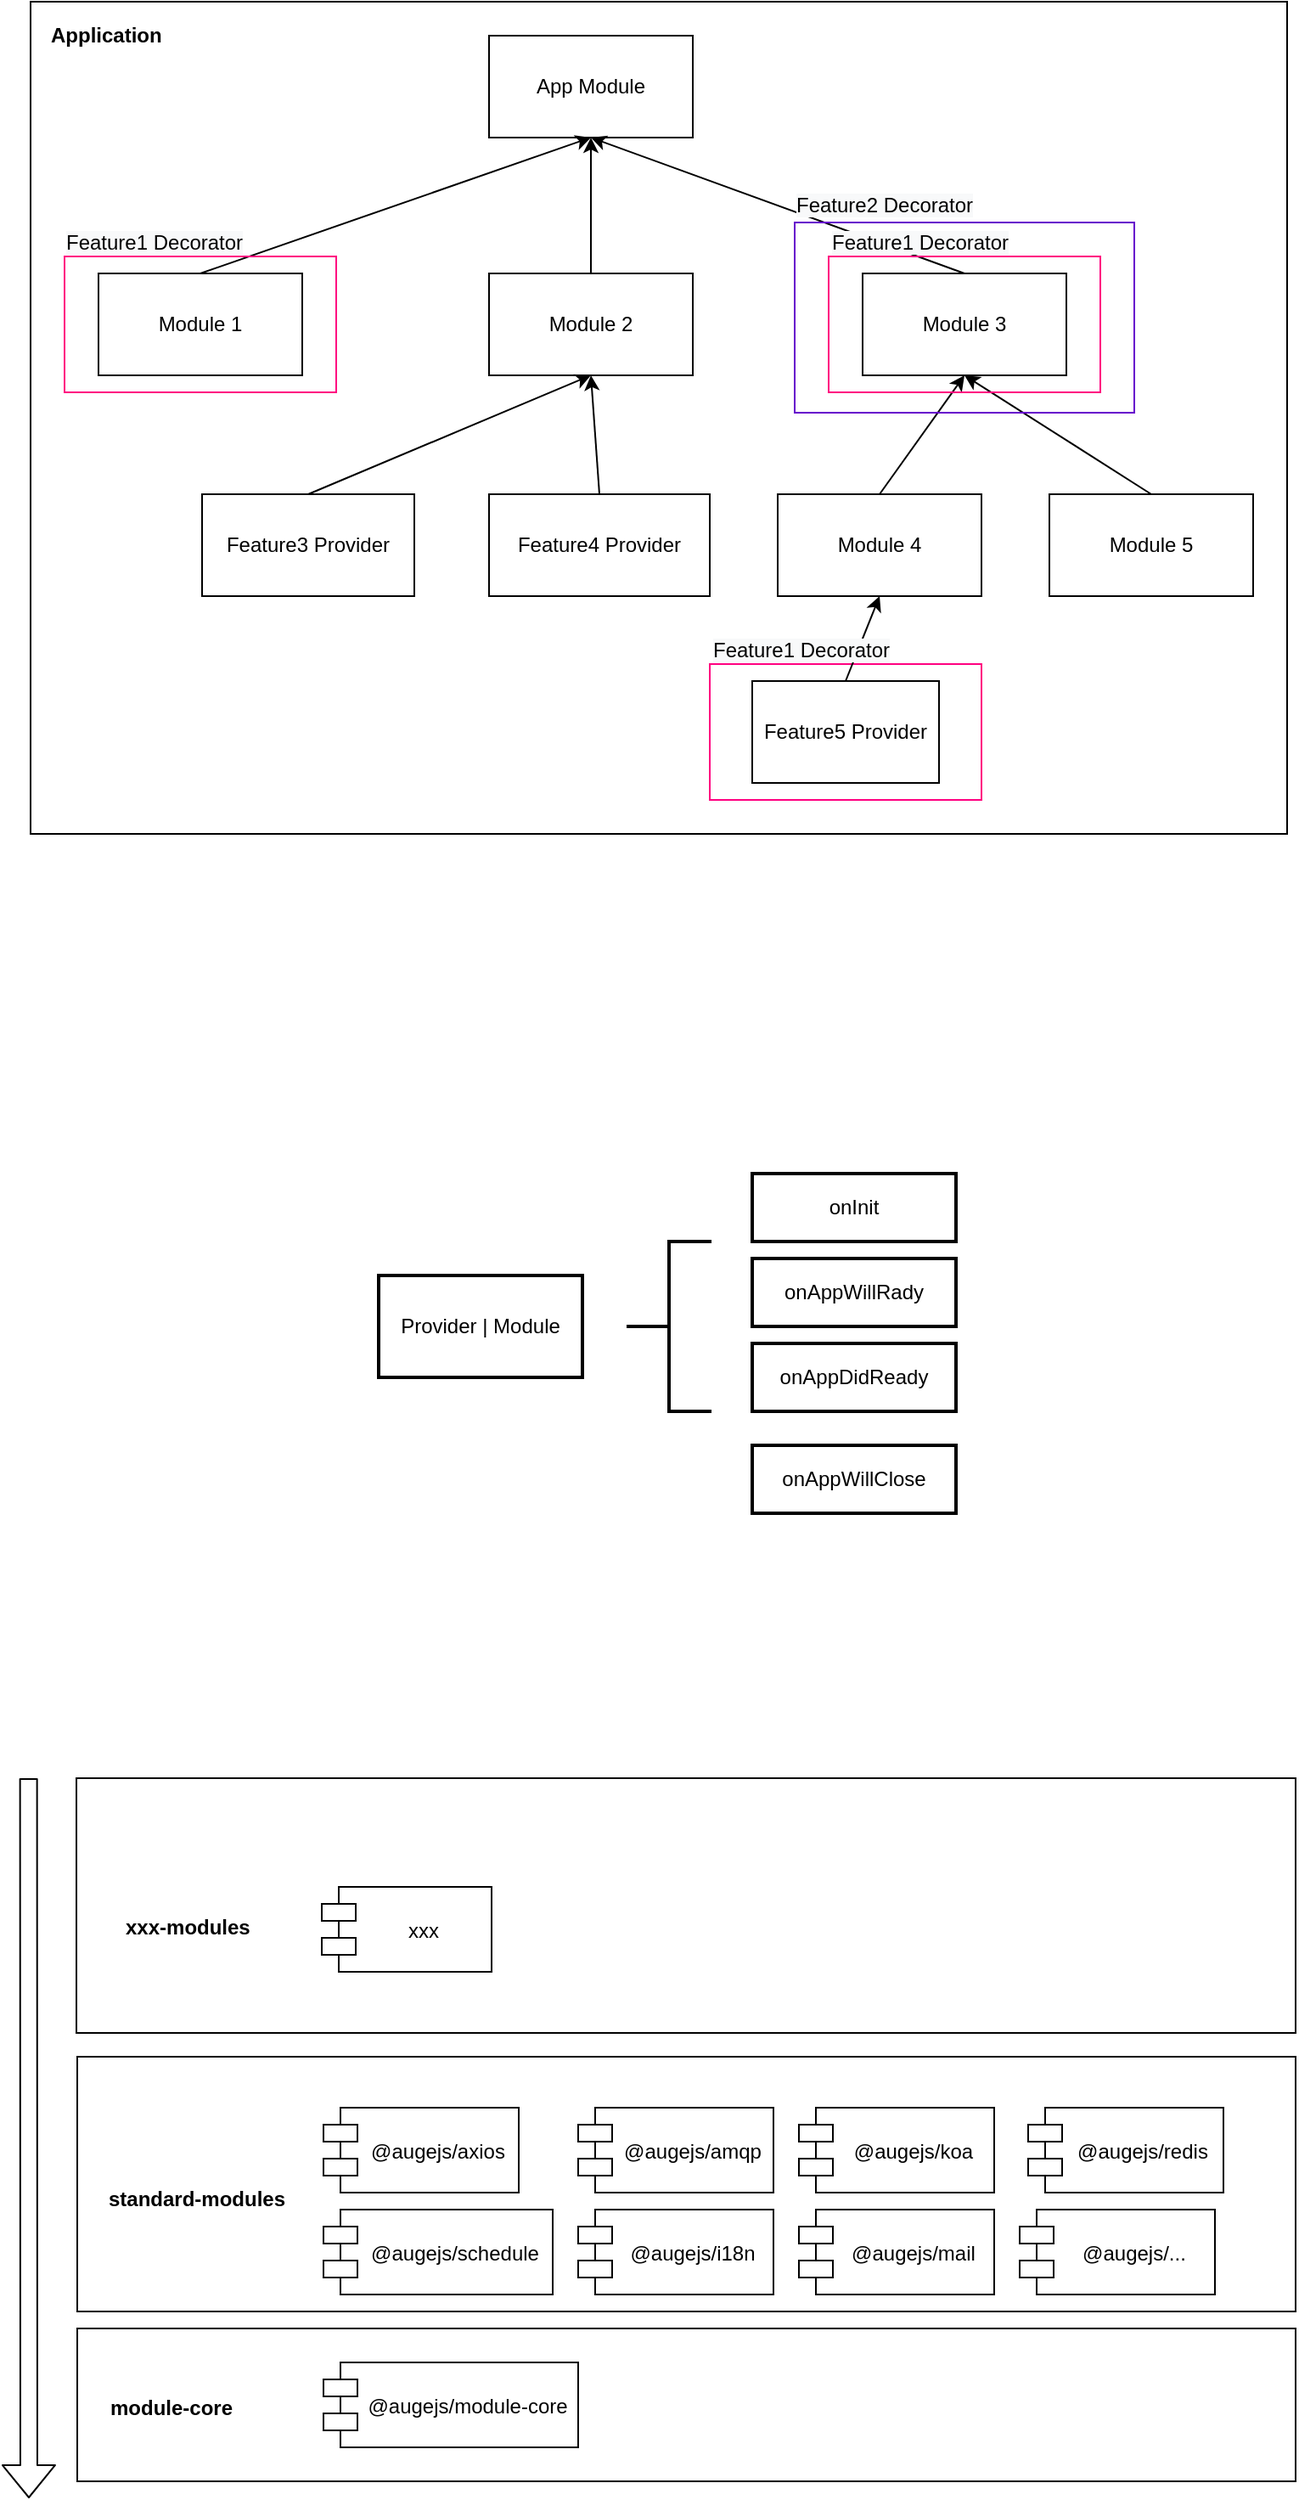<mxfile version="13.6.2" type="device"><diagram id="7VHzZBq7YUFqBkZZnn-Q" name="Page-1"><mxGraphModel dx="1052" dy="800" grid="1" gridSize="10" guides="1" tooltips="1" connect="1" arrows="1" fold="1" page="1" pageScale="1" pageWidth="850" pageHeight="1100" math="0" shadow="0"><root><mxCell id="0"/><mxCell id="1" parent="0"/><mxCell id="um6KEqlek0CSh8s4nfOe-24" value="" style="rounded=0;whiteSpace=wrap;html=1;strokeColor=#000000;strokeWidth=1;fillColor=none;" vertex="1" parent="1"><mxGeometry x="82.5" y="1420" width="717.5" height="90" as="geometry"/></mxCell><mxCell id="um6KEqlek0CSh8s4nfOe-25" value="" style="rounded=0;whiteSpace=wrap;html=1;strokeColor=#000000;strokeWidth=1;fillColor=none;" vertex="1" parent="1"><mxGeometry x="82.5" y="1260" width="717.5" height="150" as="geometry"/></mxCell><mxCell id="um6KEqlek0CSh8s4nfOe-8" value="" style="rounded=0;whiteSpace=wrap;html=1;fillColor=none;align=right;strokeColor=#FF0080;" vertex="1" parent="1"><mxGeometry x="455" y="440" width="160" height="80" as="geometry"/></mxCell><mxCell id="xJOw0-Rtze2xVcJOiwzy-46" value="" style="rounded=0;whiteSpace=wrap;html=1;fillColor=none;" parent="1" vertex="1"><mxGeometry x="55" y="50" width="740" height="490" as="geometry"/></mxCell><mxCell id="xJOw0-Rtze2xVcJOiwzy-1" value="App Module" style="rounded=0;whiteSpace=wrap;html=1;" parent="1" vertex="1"><mxGeometry x="325" y="70" width="120" height="60" as="geometry"/></mxCell><mxCell id="xJOw0-Rtze2xVcJOiwzy-12" style="edgeStyle=none;rounded=0;orthogonalLoop=1;jettySize=auto;html=1;exitX=0.5;exitY=0;exitDx=0;exitDy=0;entryX=0.5;entryY=1;entryDx=0;entryDy=0;" parent="1" source="xJOw0-Rtze2xVcJOiwzy-2" target="xJOw0-Rtze2xVcJOiwzy-1" edge="1"><mxGeometry relative="1" as="geometry"/></mxCell><mxCell id="xJOw0-Rtze2xVcJOiwzy-2" value="Module 2" style="rounded=0;whiteSpace=wrap;html=1;" parent="1" vertex="1"><mxGeometry x="325" y="210" width="120" height="60" as="geometry"/></mxCell><mxCell id="xJOw0-Rtze2xVcJOiwzy-14" style="edgeStyle=none;rounded=0;orthogonalLoop=1;jettySize=auto;html=1;exitX=0.5;exitY=0;exitDx=0;exitDy=0;entryX=0.5;entryY=1;entryDx=0;entryDy=0;" parent="1" source="xJOw0-Rtze2xVcJOiwzy-4" target="xJOw0-Rtze2xVcJOiwzy-1" edge="1"><mxGeometry relative="1" as="geometry"><mxPoint x="345" y="170" as="targetPoint"/></mxGeometry></mxCell><mxCell id="xJOw0-Rtze2xVcJOiwzy-4" value="Module 3" style="rounded=0;whiteSpace=wrap;html=1;" parent="1" vertex="1"><mxGeometry x="545" y="210" width="120" height="60" as="geometry"/></mxCell><mxCell id="xJOw0-Rtze2xVcJOiwzy-22" style="edgeStyle=none;rounded=0;orthogonalLoop=1;jettySize=auto;html=1;exitX=0.5;exitY=0;exitDx=0;exitDy=0;entryX=0.5;entryY=1;entryDx=0;entryDy=0;" parent="1" source="xJOw0-Rtze2xVcJOiwzy-21" target="xJOw0-Rtze2xVcJOiwzy-2" edge="1"><mxGeometry relative="1" as="geometry"/></mxCell><mxCell id="xJOw0-Rtze2xVcJOiwzy-21" value="Feature4 Provider" style="rounded=0;whiteSpace=wrap;html=1;" parent="1" vertex="1"><mxGeometry x="325" y="340" width="130" height="60" as="geometry"/></mxCell><mxCell id="xJOw0-Rtze2xVcJOiwzy-30" style="edgeStyle=none;rounded=0;orthogonalLoop=1;jettySize=auto;html=1;exitX=0.5;exitY=0;exitDx=0;exitDy=0;entryX=0.5;entryY=1;entryDx=0;entryDy=0;" parent="1" source="xJOw0-Rtze2xVcJOiwzy-29" target="xJOw0-Rtze2xVcJOiwzy-2" edge="1"><mxGeometry relative="1" as="geometry"/></mxCell><mxCell id="xJOw0-Rtze2xVcJOiwzy-29" value="Feature3 Provider" style="rounded=0;whiteSpace=wrap;html=1;" parent="1" vertex="1"><mxGeometry x="156" y="340" width="125" height="60" as="geometry"/></mxCell><mxCell id="xJOw0-Rtze2xVcJOiwzy-34" style="edgeStyle=none;rounded=0;orthogonalLoop=1;jettySize=auto;html=1;exitX=0.5;exitY=0;exitDx=0;exitDy=0;entryX=0.5;entryY=1;entryDx=0;entryDy=0;" parent="1" source="xJOw0-Rtze2xVcJOiwzy-33" target="xJOw0-Rtze2xVcJOiwzy-4" edge="1"><mxGeometry relative="1" as="geometry"/></mxCell><mxCell id="xJOw0-Rtze2xVcJOiwzy-33" value="Module 4" style="rounded=0;whiteSpace=wrap;html=1;" parent="1" vertex="1"><mxGeometry x="495" y="340" width="120" height="60" as="geometry"/></mxCell><mxCell id="xJOw0-Rtze2xVcJOiwzy-37" style="edgeStyle=none;rounded=0;orthogonalLoop=1;jettySize=auto;html=1;exitX=0.5;exitY=0;exitDx=0;exitDy=0;entryX=0.5;entryY=1;entryDx=0;entryDy=0;" parent="1" source="xJOw0-Rtze2xVcJOiwzy-36" target="xJOw0-Rtze2xVcJOiwzy-1" edge="1"><mxGeometry relative="1" as="geometry"/></mxCell><mxCell id="xJOw0-Rtze2xVcJOiwzy-36" value="Module 1" style="rounded=0;whiteSpace=wrap;html=1;" parent="1" vertex="1"><mxGeometry x="95" y="210" width="120" height="60" as="geometry"/></mxCell><mxCell id="xJOw0-Rtze2xVcJOiwzy-39" style="edgeStyle=none;rounded=0;orthogonalLoop=1;jettySize=auto;html=1;exitX=0.5;exitY=0;exitDx=0;exitDy=0;entryX=0.5;entryY=1;entryDx=0;entryDy=0;" parent="1" source="xJOw0-Rtze2xVcJOiwzy-38" target="xJOw0-Rtze2xVcJOiwzy-4" edge="1"><mxGeometry relative="1" as="geometry"/></mxCell><mxCell id="xJOw0-Rtze2xVcJOiwzy-38" value="Module 5" style="rounded=0;whiteSpace=wrap;html=1;" parent="1" vertex="1"><mxGeometry x="655" y="340" width="120" height="60" as="geometry"/></mxCell><mxCell id="xJOw0-Rtze2xVcJOiwzy-45" style="edgeStyle=none;rounded=0;orthogonalLoop=1;jettySize=auto;html=1;exitX=0.5;exitY=0;exitDx=0;exitDy=0;entryX=0.5;entryY=1;entryDx=0;entryDy=0;" parent="1" source="xJOw0-Rtze2xVcJOiwzy-44" target="xJOw0-Rtze2xVcJOiwzy-33" edge="1"><mxGeometry relative="1" as="geometry"/></mxCell><mxCell id="xJOw0-Rtze2xVcJOiwzy-44" value="Feature5 Provider" style="rounded=0;whiteSpace=wrap;html=1;" parent="1" vertex="1"><mxGeometry x="480" y="450" width="110" height="60" as="geometry"/></mxCell><mxCell id="xJOw0-Rtze2xVcJOiwzy-47" value="Application" style="text;html=1;strokeColor=none;fillColor=none;align=left;verticalAlign=middle;whiteSpace=wrap;rounded=0;fontStyle=1" parent="1" vertex="1"><mxGeometry x="65" y="60" width="80" height="20" as="geometry"/></mxCell><mxCell id="xJOw0-Rtze2xVcJOiwzy-48" value="Provider | Module" style="rounded=0;whiteSpace=wrap;html=1;strokeWidth=2;" parent="1" vertex="1"><mxGeometry x="260" y="800" width="120" height="60" as="geometry"/></mxCell><mxCell id="xJOw0-Rtze2xVcJOiwzy-49" value="" style="strokeWidth=2;html=1;shape=mxgraph.flowchart.annotation_2;align=left;labelPosition=right;pointerEvents=1;fillColor=none;" parent="1" vertex="1"><mxGeometry x="406" y="780" width="50" height="100" as="geometry"/></mxCell><mxCell id="xJOw0-Rtze2xVcJOiwzy-52" value="onInit" style="rounded=0;whiteSpace=wrap;html=1;strokeWidth=2;fillColor=none;align=center;" parent="1" vertex="1"><mxGeometry x="480" y="740" width="120" height="40" as="geometry"/></mxCell><mxCell id="xJOw0-Rtze2xVcJOiwzy-53" value="onAppDidReady" style="rounded=0;whiteSpace=wrap;html=1;strokeWidth=2;fillColor=none;align=center;" parent="1" vertex="1"><mxGeometry x="480" y="840" width="120" height="40" as="geometry"/></mxCell><mxCell id="xJOw0-Rtze2xVcJOiwzy-54" value="onAppWillClose" style="rounded=0;whiteSpace=wrap;html=1;strokeWidth=2;fillColor=none;align=center;" parent="1" vertex="1"><mxGeometry x="480" y="900" width="120" height="40" as="geometry"/></mxCell><mxCell id="um6KEqlek0CSh8s4nfOe-5" value="" style="rounded=0;whiteSpace=wrap;html=1;fillColor=none;align=right;strokeColor=#FF0080;" vertex="1" parent="1"><mxGeometry x="75" y="200" width="160" height="80" as="geometry"/></mxCell><mxCell id="um6KEqlek0CSh8s4nfOe-7" value="&lt;span style=&quot;color: rgb(0 , 0 , 0) ; font-family: &amp;#34;helvetica&amp;#34; ; font-size: 12px ; font-style: normal ; font-weight: 400 ; letter-spacing: normal ; text-align: right ; text-indent: 0px ; text-transform: none ; word-spacing: 0px ; background-color: rgb(248 , 249 , 250) ; display: inline ; float: none&quot;&gt;Feature1 Decorator&lt;/span&gt;" style="text;whiteSpace=wrap;html=1;" vertex="1" parent="1"><mxGeometry x="74" y="178" width="111" height="30" as="geometry"/></mxCell><mxCell id="um6KEqlek0CSh8s4nfOe-10" value="&lt;span style=&quot;color: rgb(0 , 0 , 0) ; font-family: &amp;#34;helvetica&amp;#34; ; font-size: 12px ; font-style: normal ; font-weight: 400 ; letter-spacing: normal ; text-align: right ; text-indent: 0px ; text-transform: none ; word-spacing: 0px ; background-color: rgb(248 , 249 , 250) ; display: inline ; float: none&quot;&gt;Feature1 Decorator&lt;/span&gt;" style="text;whiteSpace=wrap;html=1;" vertex="1" parent="1"><mxGeometry x="455" y="418" width="110" height="30" as="geometry"/></mxCell><mxCell id="um6KEqlek0CSh8s4nfOe-11" value="" style="rounded=0;whiteSpace=wrap;html=1;fillColor=none;align=right;strokeColor=#FF0080;" vertex="1" parent="1"><mxGeometry x="525" y="200" width="160" height="80" as="geometry"/></mxCell><mxCell id="um6KEqlek0CSh8s4nfOe-12" value="&lt;span style=&quot;color: rgb(0 , 0 , 0) ; font-family: &amp;#34;helvetica&amp;#34; ; font-size: 12px ; font-style: normal ; font-weight: 400 ; letter-spacing: normal ; text-align: right ; text-indent: 0px ; text-transform: none ; word-spacing: 0px ; background-color: rgb(248 , 249 , 250) ; display: inline ; float: none&quot;&gt;Feature1 Decorator&lt;/span&gt;" style="text;whiteSpace=wrap;html=1;" vertex="1" parent="1"><mxGeometry x="525" y="178" width="111" height="30" as="geometry"/></mxCell><mxCell id="um6KEqlek0CSh8s4nfOe-13" value="" style="rounded=0;whiteSpace=wrap;html=1;fillColor=none;align=right;strokeColor=#6600CC;" vertex="1" parent="1"><mxGeometry x="505" y="180" width="200" height="112" as="geometry"/></mxCell><mxCell id="um6KEqlek0CSh8s4nfOe-14" value="&lt;span style=&quot;color: rgb(0 , 0 , 0) ; font-family: &amp;#34;helvetica&amp;#34; ; font-size: 12px ; font-style: normal ; font-weight: 400 ; letter-spacing: normal ; text-align: right ; text-indent: 0px ; text-transform: none ; word-spacing: 0px ; background-color: rgb(248 , 249 , 250) ; display: inline ; float: none&quot;&gt;Feature2 Decorator&lt;/span&gt;" style="text;whiteSpace=wrap;html=1;" vertex="1" parent="1"><mxGeometry x="504" y="156" width="111" height="30" as="geometry"/></mxCell><mxCell id="um6KEqlek0CSh8s4nfOe-15" value="@augejs/module-core" style="shape=module;align=left;spacingLeft=20;align=center;verticalAlign=middle;strokeWidth=1;fillColor=none;" vertex="1" parent="1"><mxGeometry x="227.5" y="1440" width="150" height="50" as="geometry"/></mxCell><mxCell id="um6KEqlek0CSh8s4nfOe-16" value="@augejs/amqp" style="shape=module;align=left;spacingLeft=20;align=center;verticalAlign=middle;strokeWidth=1;fillColor=none;" vertex="1" parent="1"><mxGeometry x="377.5" y="1290" width="115" height="50" as="geometry"/></mxCell><mxCell id="um6KEqlek0CSh8s4nfOe-17" value="standard-modules" style="text;whiteSpace=wrap;html=1;fontStyle=1" vertex="1" parent="1"><mxGeometry x="98.5" y="1330" width="120" height="30" as="geometry"/></mxCell><mxCell id="um6KEqlek0CSh8s4nfOe-18" value="@augejs/koa" style="shape=module;align=left;spacingLeft=20;align=center;verticalAlign=middle;strokeWidth=1;fillColor=none;" vertex="1" parent="1"><mxGeometry x="507.5" y="1290" width="115" height="50" as="geometry"/></mxCell><mxCell id="um6KEqlek0CSh8s4nfOe-19" value="@augejs/axios" style="shape=module;align=left;spacingLeft=20;align=center;verticalAlign=middle;strokeWidth=1;fillColor=none;" vertex="1" parent="1"><mxGeometry x="227.5" y="1290" width="115" height="50" as="geometry"/></mxCell><mxCell id="um6KEqlek0CSh8s4nfOe-20" value="@augejs/i18n" style="shape=module;align=left;spacingLeft=20;align=center;verticalAlign=middle;strokeWidth=1;fillColor=none;" vertex="1" parent="1"><mxGeometry x="377.5" y="1350" width="115" height="50" as="geometry"/></mxCell><mxCell id="um6KEqlek0CSh8s4nfOe-21" value="@augejs/mail" style="shape=module;align=left;spacingLeft=20;align=center;verticalAlign=middle;strokeWidth=1;fillColor=none;" vertex="1" parent="1"><mxGeometry x="507.5" y="1350" width="115" height="50" as="geometry"/></mxCell><mxCell id="um6KEqlek0CSh8s4nfOe-22" value="@augejs/redis" style="shape=module;align=left;spacingLeft=20;align=center;verticalAlign=middle;strokeWidth=1;fillColor=none;" vertex="1" parent="1"><mxGeometry x="642.5" y="1290" width="115" height="50" as="geometry"/></mxCell><mxCell id="um6KEqlek0CSh8s4nfOe-23" value="@augejs/schedule" style="shape=module;align=left;spacingLeft=20;align=center;verticalAlign=middle;strokeWidth=1;fillColor=none;" vertex="1" parent="1"><mxGeometry x="227.5" y="1350" width="135" height="50" as="geometry"/></mxCell><mxCell id="um6KEqlek0CSh8s4nfOe-26" value="module-core" style="text;whiteSpace=wrap;html=1;fontStyle=1" vertex="1" parent="1"><mxGeometry x="99.5" y="1453" width="120" height="30" as="geometry"/></mxCell><mxCell id="um6KEqlek0CSh8s4nfOe-27" value="" style="rounded=0;whiteSpace=wrap;html=1;strokeColor=#000000;strokeWidth=1;fillColor=none;" vertex="1" parent="1"><mxGeometry x="82" y="1096" width="718" height="150" as="geometry"/></mxCell><mxCell id="um6KEqlek0CSh8s4nfOe-33" value="xxx-modules" style="text;whiteSpace=wrap;html=1;fontStyle=1" vertex="1" parent="1"><mxGeometry x="108.5" y="1170" width="120" height="30" as="geometry"/></mxCell><mxCell id="um6KEqlek0CSh8s4nfOe-34" value="xxx" style="shape=module;align=left;spacingLeft=20;align=center;verticalAlign=middle;strokeWidth=1;fillColor=none;" vertex="1" parent="1"><mxGeometry x="226.5" y="1160" width="100" height="50" as="geometry"/></mxCell><mxCell id="um6KEqlek0CSh8s4nfOe-35" value="@augejs/..." style="shape=module;align=left;spacingLeft=20;align=center;verticalAlign=middle;strokeWidth=1;fillColor=none;" vertex="1" parent="1"><mxGeometry x="637.5" y="1350" width="115" height="50" as="geometry"/></mxCell><mxCell id="um6KEqlek0CSh8s4nfOe-36" value="" style="shape=flexArrow;endArrow=classic;html=1;" edge="1" parent="1"><mxGeometry width="50" height="50" relative="1" as="geometry"><mxPoint x="53.82" y="1096" as="sourcePoint"/><mxPoint x="54" y="1520" as="targetPoint"/></mxGeometry></mxCell><mxCell id="um6KEqlek0CSh8s4nfOe-38" value="onAppWillRady" style="rounded=0;whiteSpace=wrap;html=1;strokeWidth=2;fillColor=none;align=center;" vertex="1" parent="1"><mxGeometry x="480" y="790" width="120" height="40" as="geometry"/></mxCell></root></mxGraphModel></diagram></mxfile>